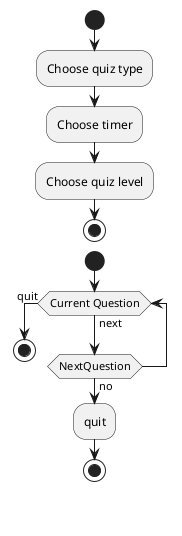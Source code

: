 @startuml
start
:Choose quiz type;
:Choose timer;
:Choose quiz level;
stop

start


while(Current Question) is (next)
if(NextQuestion)then (no)
 :quit;
stop
endif
endwhile (quit)
stop

@enduml